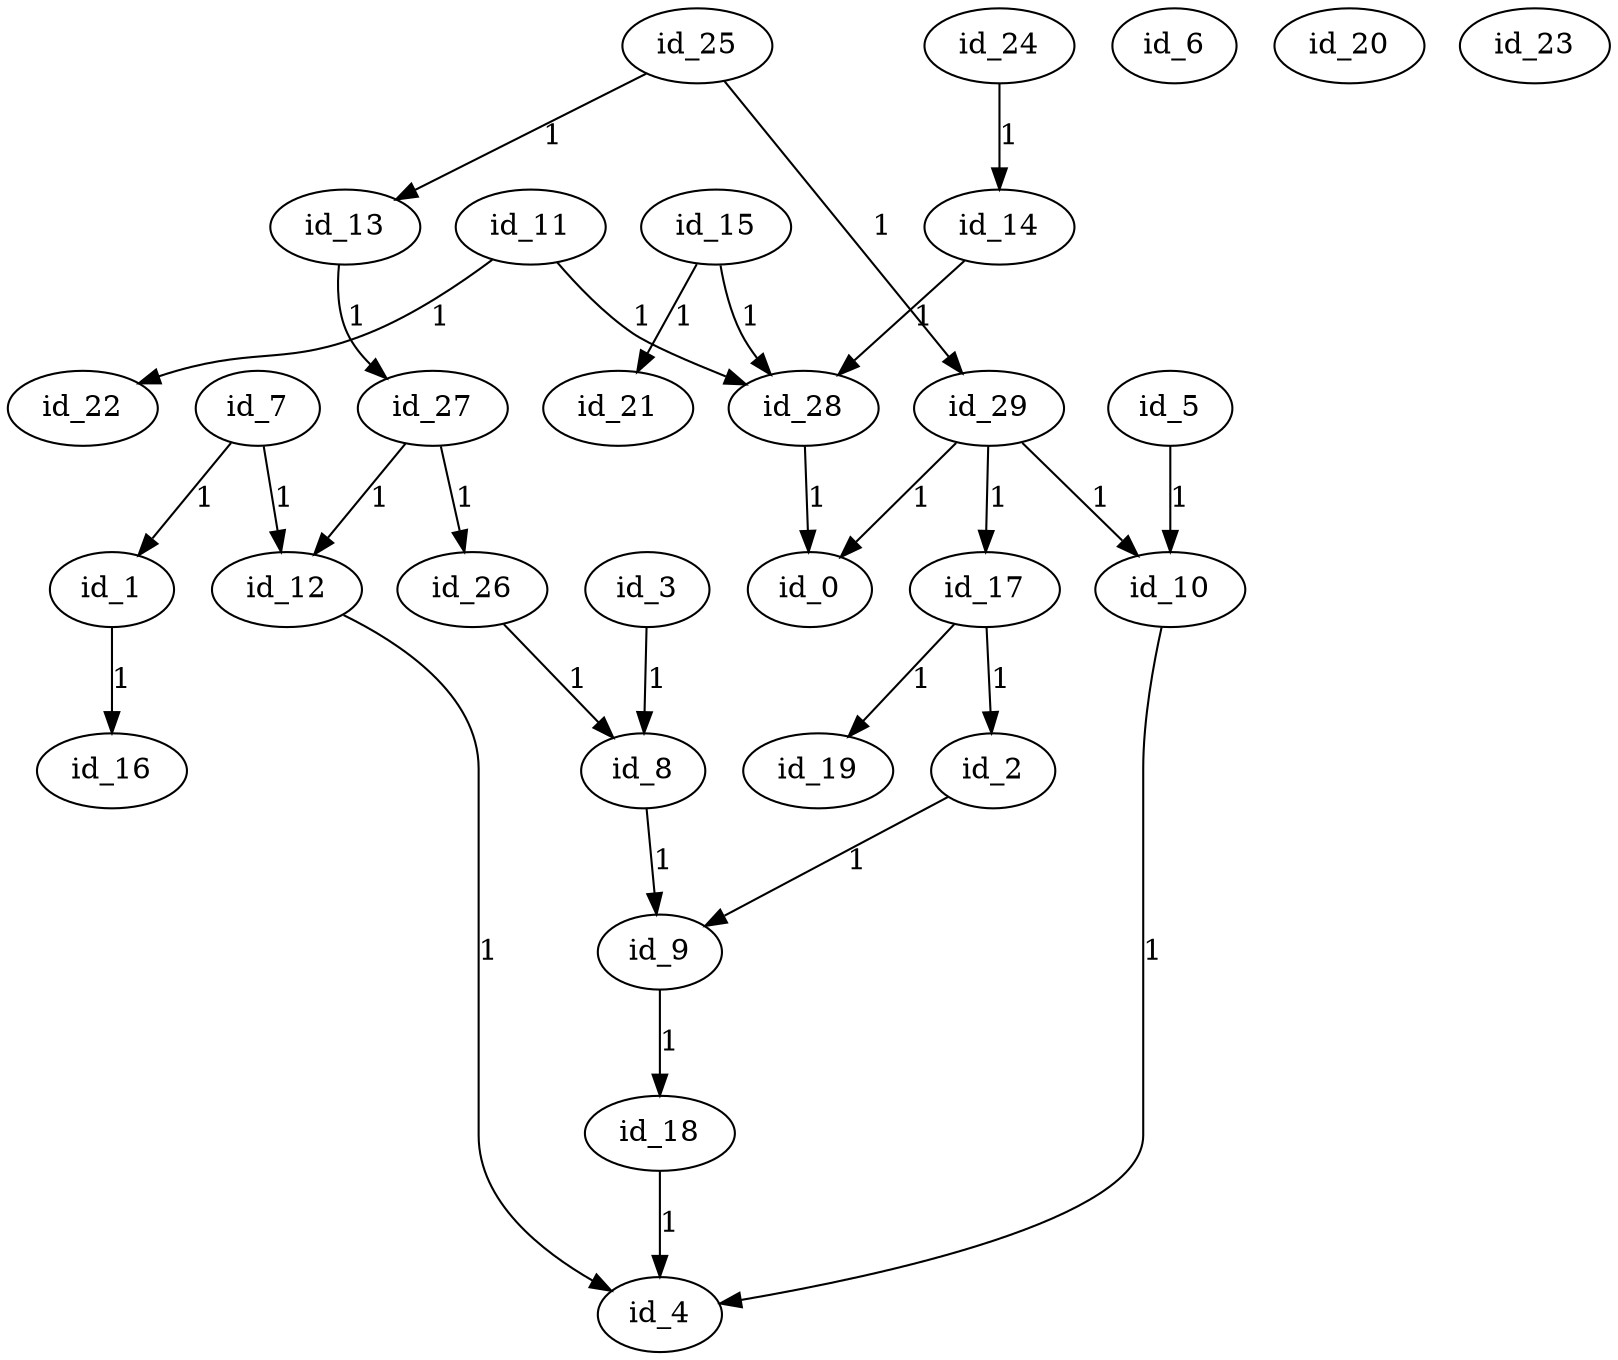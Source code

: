 digraph GR{
id_0;
id_1;
id_2;
id_3;
id_4;
id_5;
id_6;
id_7;
id_8;
id_9;
id_10;
id_11;
id_12;
id_13;
id_14;
id_15;
id_16;
id_17;
id_18;
id_19;
id_20;
id_21;
id_22;
id_23;
id_24;
id_25;
id_26;
id_27;
id_28;
id_29;
id_10->id_4[label=1];
id_14->id_28[label=1];
id_29->id_10[label=1];
id_8->id_9[label=1];
id_29->id_0[label=1];
id_17->id_2[label=1];
id_18->id_4[label=1];
id_29->id_17[label=1];
id_26->id_8[label=1];
id_12->id_4[label=1];
id_7->id_12[label=1];
id_27->id_26[label=1];
id_27->id_12[label=1];
id_15->id_21[label=1];
id_24->id_14[label=1];
id_5->id_10[label=1];
id_2->id_9[label=1];
id_11->id_22[label=1];
id_3->id_8[label=1];
id_25->id_29[label=1];
id_1->id_16[label=1];
id_25->id_13[label=1];
id_11->id_28[label=1];
id_7->id_1[label=1];
id_13->id_27[label=1];
id_17->id_19[label=1];
id_15->id_28[label=1];
id_9->id_18[label=1];
id_28->id_0[label=1];
}